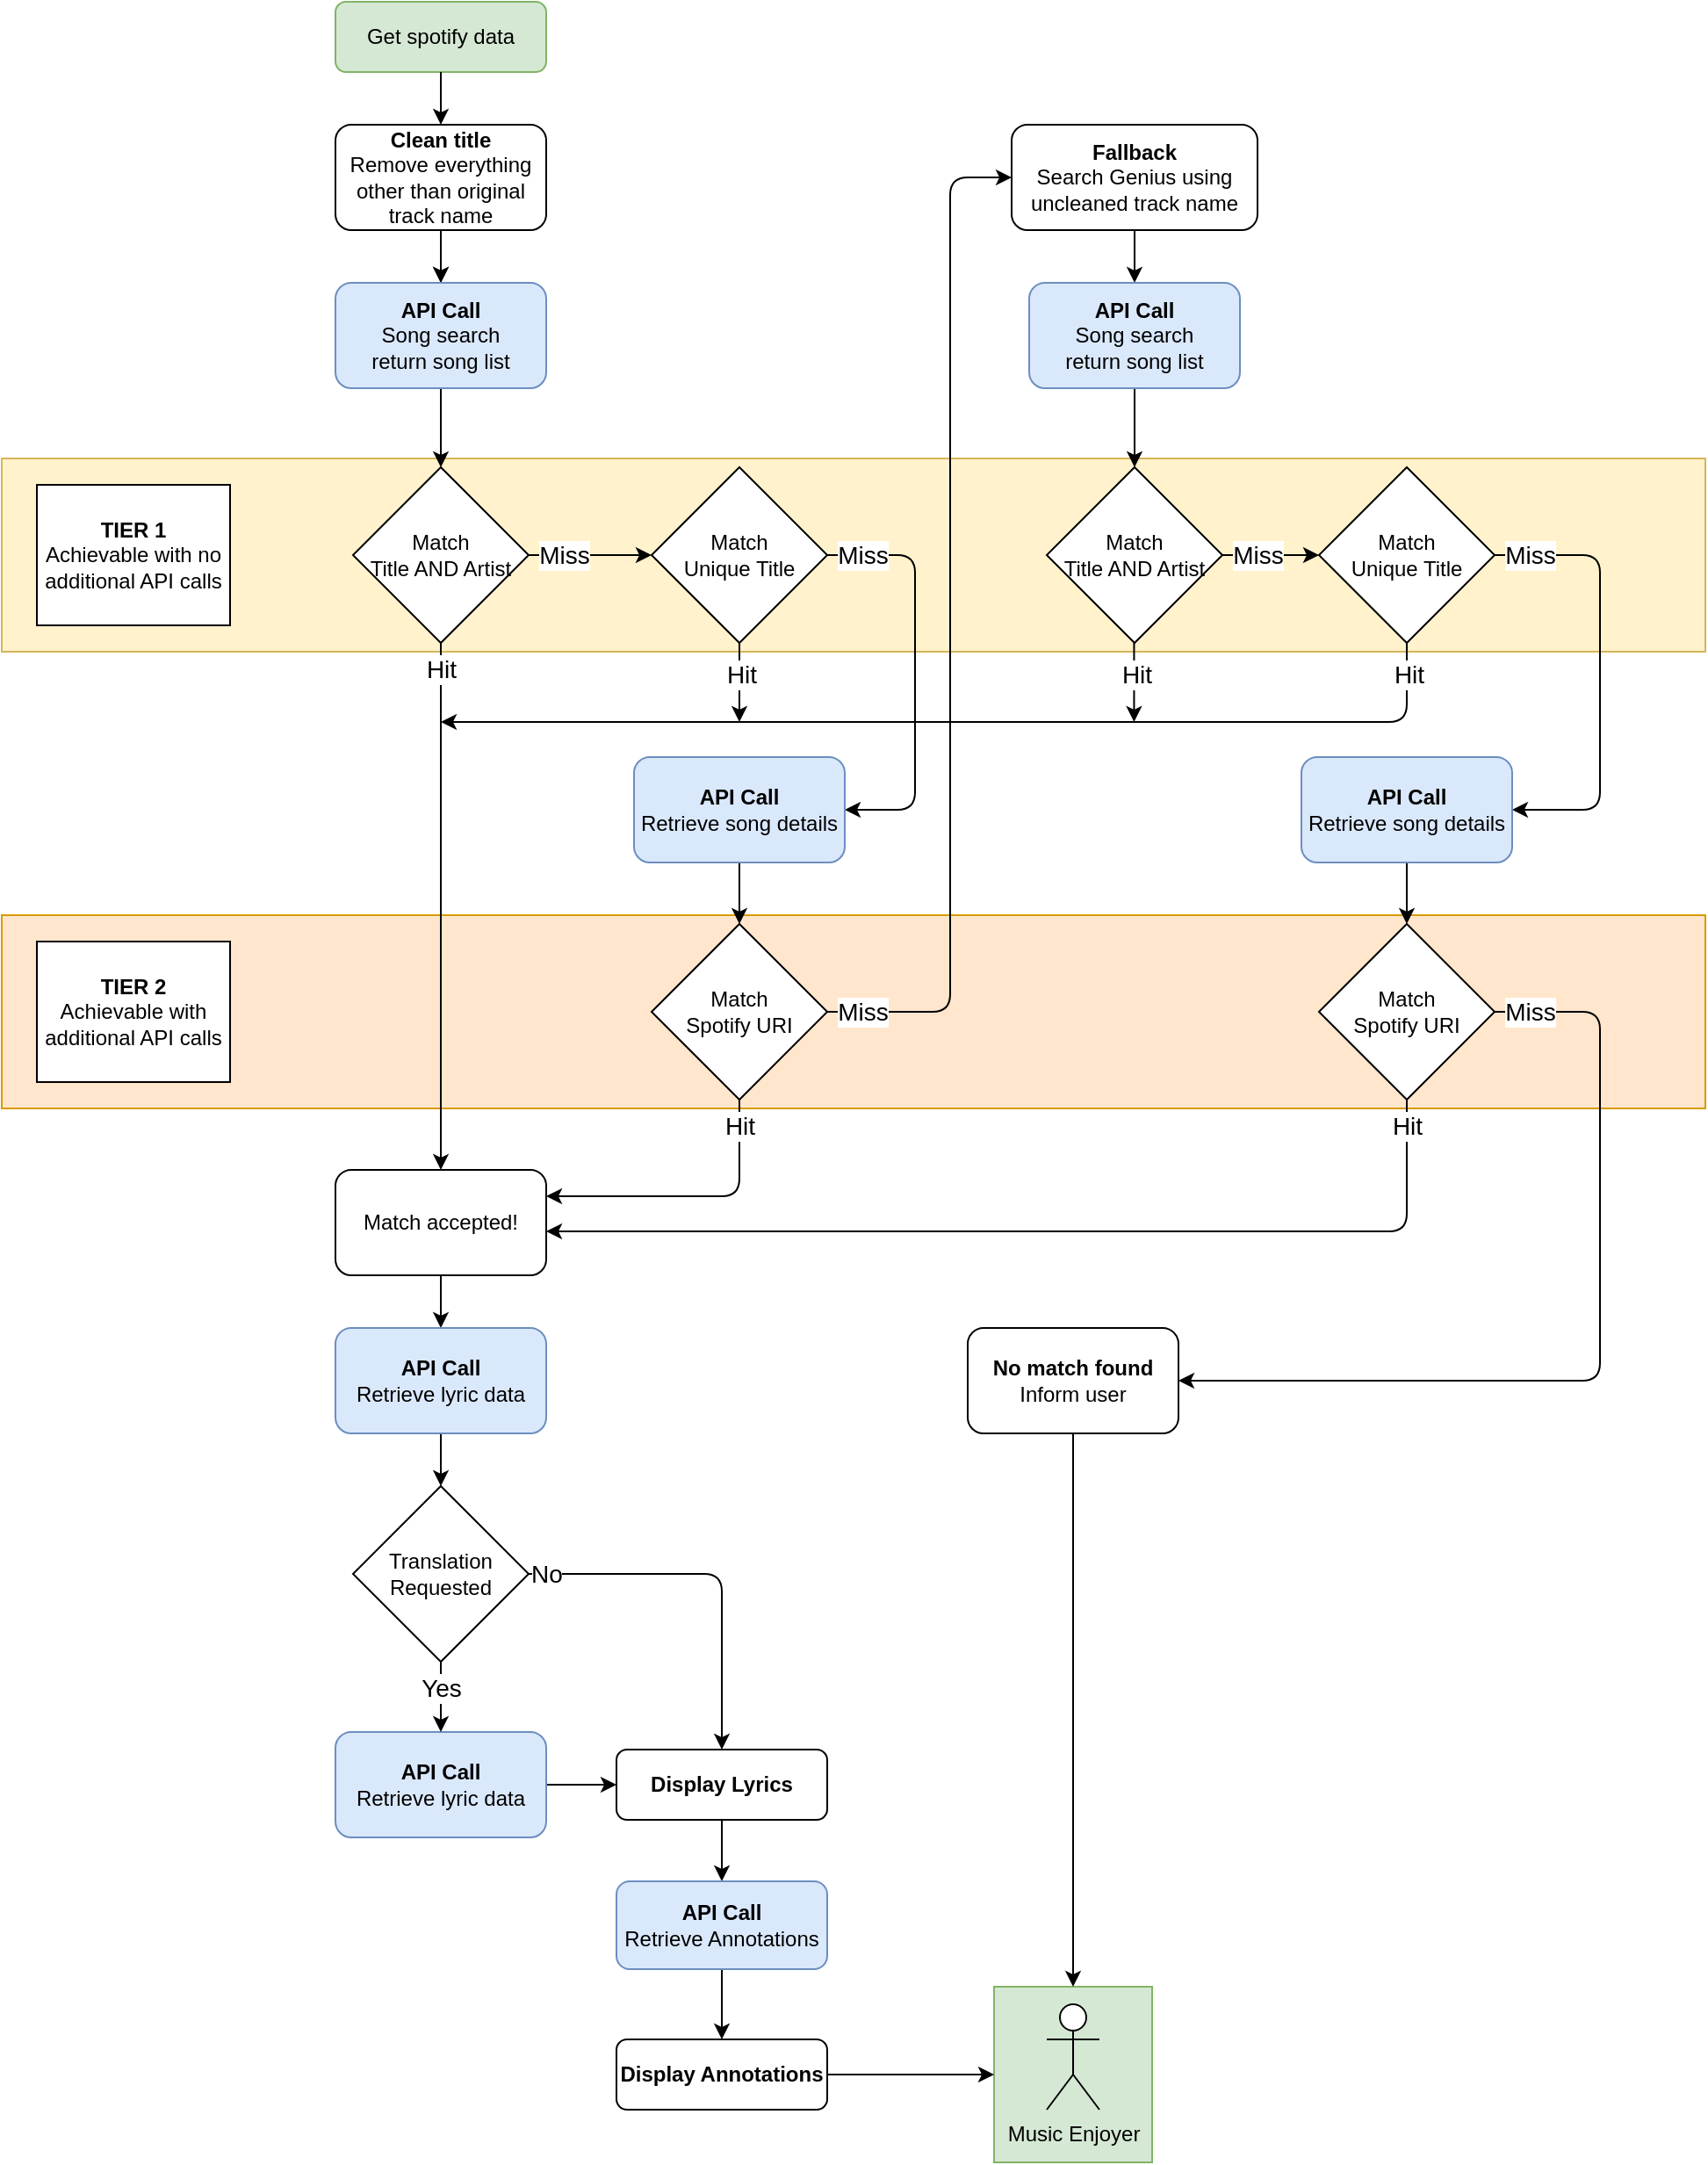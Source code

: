 <mxfile>
    <diagram id="RPtw3A49BTOwBg8Jp9t4" name="Page-1">
        <mxGraphModel dx="1732" dy="1047" grid="1" gridSize="10" guides="1" tooltips="1" connect="1" arrows="1" fold="1" page="1" pageScale="1" pageWidth="1200" pageHeight="2000" math="0" shadow="0">
            <root>
                <mxCell id="0"/>
                <mxCell id="1" parent="0"/>
                <mxCell id="45" value="" style="rounded=0;whiteSpace=wrap;html=1;shadow=0;glass=0;sketch=0;fillColor=#d5e8d4;strokeColor=#82b366;" parent="1" vertex="1">
                    <mxGeometry x="695" y="1270" width="90" height="100" as="geometry"/>
                </mxCell>
                <mxCell id="13" value="" style="rounded=0;whiteSpace=wrap;html=1;fillColor=#ffe6cc;strokeColor=#d79b00;glass=0;shadow=0;movable=0;resizable=0;rotatable=0;deletable=0;editable=0;connectable=0;" parent="1" vertex="1">
                    <mxGeometry x="130" y="660" width="970" height="110" as="geometry"/>
                </mxCell>
                <mxCell id="11" value="" style="rounded=0;whiteSpace=wrap;html=1;fillColor=#fff2cc;strokeColor=#d6b656;glass=0;shadow=0;movable=0;resizable=0;rotatable=0;deletable=0;editable=0;connectable=0;" parent="1" vertex="1">
                    <mxGeometry x="130" y="400" width="970" height="110" as="geometry"/>
                </mxCell>
                <mxCell id="2" value="Get spotify data" style="rounded=1;whiteSpace=wrap;html=1;fillColor=#d5e8d4;strokeColor=#82b366;" parent="1" vertex="1">
                    <mxGeometry x="320" y="140" width="120" height="40" as="geometry"/>
                </mxCell>
                <mxCell id="3" value="" style="endArrow=classic;html=1;exitX=0.5;exitY=1;exitDx=0;exitDy=0;entryX=0.5;entryY=0;entryDx=0;entryDy=0;" parent="1" source="2" target="4" edge="1">
                    <mxGeometry width="50" height="50" relative="1" as="geometry">
                        <mxPoint x="440" y="330" as="sourcePoint"/>
                        <mxPoint x="380" y="230" as="targetPoint"/>
                    </mxGeometry>
                </mxCell>
                <mxCell id="8" value="" style="edgeStyle=none;html=1;" parent="1" source="4" target="7" edge="1">
                    <mxGeometry relative="1" as="geometry"/>
                </mxCell>
                <mxCell id="43" value="" style="edgeStyle=none;html=1;" parent="1" source="4" target="7" edge="1">
                    <mxGeometry relative="1" as="geometry"/>
                </mxCell>
                <mxCell id="4" value="&lt;b&gt;Clean title&lt;/b&gt;&lt;br&gt;Remove everything other than original track name" style="rounded=1;whiteSpace=wrap;html=1;" parent="1" vertex="1">
                    <mxGeometry x="320" y="210" width="120" height="60" as="geometry"/>
                </mxCell>
                <mxCell id="32" value="" style="edgeStyle=none;html=1;" parent="1" source="5" target="31" edge="1">
                    <mxGeometry relative="1" as="geometry"/>
                </mxCell>
                <mxCell id="5" value="&lt;b&gt;Fallback&lt;/b&gt;&lt;br&gt;Search Genius using uncleaned track name" style="rounded=1;whiteSpace=wrap;html=1;" parent="1" vertex="1">
                    <mxGeometry x="705" y="210" width="140" height="60" as="geometry"/>
                </mxCell>
                <mxCell id="6" value="Music Enjoyer" style="shape=umlActor;verticalLabelPosition=bottom;verticalAlign=top;html=1;outlineConnect=0;" parent="1" vertex="1">
                    <mxGeometry x="725" y="1280" width="30" height="60" as="geometry"/>
                </mxCell>
                <mxCell id="10" value="" style="edgeStyle=none;html=1;" parent="1" source="7" target="9" edge="1">
                    <mxGeometry relative="1" as="geometry"/>
                </mxCell>
                <mxCell id="7" value="&lt;b&gt;API Call&lt;/b&gt;&lt;br&gt;Song search&lt;br&gt;return song list" style="rounded=1;whiteSpace=wrap;html=1;fillColor=#dae8fc;strokeColor=#6c8ebf;" parent="1" vertex="1">
                    <mxGeometry x="320" y="300" width="120" height="60" as="geometry"/>
                </mxCell>
                <mxCell id="9" value="Match&lt;br&gt;Title AND Artist" style="rhombus;whiteSpace=wrap;html=1;" parent="1" vertex="1">
                    <mxGeometry x="330" y="405" width="100" height="100" as="geometry"/>
                </mxCell>
                <mxCell id="12" value="&lt;b&gt;TIER 1&lt;/b&gt;&lt;br&gt;Achievable with no additional API calls" style="rounded=0;whiteSpace=wrap;html=1;shadow=0;glass=0;sketch=0;" parent="1" vertex="1">
                    <mxGeometry x="150" y="415" width="110" height="80" as="geometry"/>
                </mxCell>
                <mxCell id="14" value="&lt;b&gt;TIER 2&lt;/b&gt;&lt;br&gt;Achievable with additional API calls" style="rounded=0;whiteSpace=wrap;html=1;shadow=0;glass=0;sketch=0;" parent="1" vertex="1">
                    <mxGeometry x="150" y="675" width="110" height="80" as="geometry"/>
                </mxCell>
                <mxCell id="37" value="" style="edgeStyle=none;html=1;" parent="1" source="15" target="16" edge="1">
                    <mxGeometry relative="1" as="geometry"/>
                </mxCell>
                <mxCell id="15" value="Match accepted!" style="rounded=1;whiteSpace=wrap;html=1;shadow=0;glass=0;sketch=0;" parent="1" vertex="1">
                    <mxGeometry x="320" y="805" width="120" height="60" as="geometry"/>
                </mxCell>
                <mxCell id="38" value="" style="edgeStyle=none;html=1;" parent="1" source="16" target="36" edge="1">
                    <mxGeometry relative="1" as="geometry"/>
                </mxCell>
                <mxCell id="16" value="&lt;span&gt;&lt;b&gt;API Call&lt;/b&gt;&lt;br&gt;&lt;/span&gt;Retrieve lyric data" style="rounded=1;whiteSpace=wrap;html=1;shadow=0;glass=0;sketch=0;fontStyle=0;fillColor=#dae8fc;strokeColor=#6c8ebf;" parent="1" vertex="1">
                    <mxGeometry x="320" y="895" width="120" height="60" as="geometry"/>
                </mxCell>
                <mxCell id="78" value="" style="edgeStyle=none;html=1;" parent="1" source="21" target="52" edge="1">
                    <mxGeometry relative="1" as="geometry"/>
                </mxCell>
                <mxCell id="21" value="&lt;b&gt;API Call&lt;/b&gt;&lt;br&gt;Retrieve lyric data" style="rounded=1;whiteSpace=wrap;html=1;fillColor=#dae8fc;strokeColor=#6c8ebf;" parent="1" vertex="1">
                    <mxGeometry x="320" y="1125" width="120" height="60" as="geometry"/>
                </mxCell>
                <mxCell id="22" value="" style="endArrow=classic;html=1;exitX=0.5;exitY=1;exitDx=0;exitDy=0;entryX=0.5;entryY=0;entryDx=0;entryDy=0;" parent="1" source="9" target="15" edge="1">
                    <mxGeometry relative="1" as="geometry">
                        <mxPoint x="510" y="750" as="sourcePoint"/>
                        <mxPoint x="610" y="750" as="targetPoint"/>
                    </mxGeometry>
                </mxCell>
                <mxCell id="23" value="Hit" style="edgeLabel;resizable=0;html=1;align=center;verticalAlign=middle;rounded=0;shadow=0;glass=0;sketch=0;fontSize=14;" parent="22" connectable="0" vertex="1">
                    <mxGeometry relative="1" as="geometry">
                        <mxPoint y="-135" as="offset"/>
                    </mxGeometry>
                </mxCell>
                <mxCell id="24" value="" style="endArrow=classic;html=1;exitX=1;exitY=0.5;exitDx=0;exitDy=0;entryX=0;entryY=0.5;entryDx=0;entryDy=0;" parent="1" source="9" target="26" edge="1">
                    <mxGeometry relative="1" as="geometry">
                        <mxPoint x="520" y="760" as="sourcePoint"/>
                        <mxPoint x="800" y="490" as="targetPoint"/>
                    </mxGeometry>
                </mxCell>
                <mxCell id="25" value="Miss" style="edgeLabel;resizable=0;html=1;align=center;verticalAlign=middle;rounded=0;shadow=0;glass=0;sketch=0;fontSize=14;" parent="24" connectable="0" vertex="1">
                    <mxGeometry relative="1" as="geometry">
                        <mxPoint x="-15" as="offset"/>
                    </mxGeometry>
                </mxCell>
                <mxCell id="125" style="edgeStyle=none;html=1;exitX=1;exitY=0.5;exitDx=0;exitDy=0;entryX=1;entryY=0.5;entryDx=0;entryDy=0;" edge="1" parent="1" source="26" target="92">
                    <mxGeometry relative="1" as="geometry">
                        <Array as="points">
                            <mxPoint x="650" y="455"/>
                            <mxPoint x="650" y="600"/>
                        </Array>
                    </mxGeometry>
                </mxCell>
                <mxCell id="26" value="Match&lt;br&gt;Unique Title" style="rhombus;whiteSpace=wrap;html=1;" parent="1" vertex="1">
                    <mxGeometry x="500" y="405" width="100" height="100" as="geometry"/>
                </mxCell>
                <mxCell id="70" value="" style="edgeStyle=none;html=1;" parent="1" source="31" target="57" edge="1">
                    <mxGeometry relative="1" as="geometry"/>
                </mxCell>
                <mxCell id="31" value="&lt;b&gt;API Call&lt;/b&gt;&lt;br&gt;Song search&lt;br&gt;return song list" style="rounded=1;whiteSpace=wrap;html=1;fillColor=#dae8fc;strokeColor=#6c8ebf;" parent="1" vertex="1">
                    <mxGeometry x="715" y="300" width="120" height="60" as="geometry"/>
                </mxCell>
                <mxCell id="90" style="edgeStyle=none;html=1;exitX=0.5;exitY=1;exitDx=0;exitDy=0;" parent="1" source="33" target="45" edge="1">
                    <mxGeometry relative="1" as="geometry"/>
                </mxCell>
                <mxCell id="33" value="&lt;b&gt;No match found&lt;/b&gt;&lt;br&gt;Inform user" style="rounded=1;whiteSpace=wrap;html=1;" parent="1" vertex="1">
                    <mxGeometry x="680" y="895" width="120" height="60" as="geometry"/>
                </mxCell>
                <mxCell id="36" value="Translation Requested" style="rhombus;whiteSpace=wrap;html=1;" parent="1" vertex="1">
                    <mxGeometry x="330" y="985" width="100" height="100" as="geometry"/>
                </mxCell>
                <mxCell id="127" style="edgeStyle=none;html=1;exitX=1;exitY=0.5;exitDx=0;exitDy=0;entryX=0;entryY=0.5;entryDx=0;entryDy=0;" edge="1" parent="1" source="47" target="5">
                    <mxGeometry relative="1" as="geometry">
                        <Array as="points">
                            <mxPoint x="670" y="715"/>
                            <mxPoint x="670" y="240"/>
                        </Array>
                    </mxGeometry>
                </mxCell>
                <mxCell id="47" value="Match&lt;br&gt;Spotify URI" style="rhombus;whiteSpace=wrap;html=1;" parent="1" vertex="1">
                    <mxGeometry x="500" y="665" width="100" height="100" as="geometry"/>
                </mxCell>
                <mxCell id="85" value="" style="edgeStyle=none;html=1;" parent="1" source="52" target="53" edge="1">
                    <mxGeometry relative="1" as="geometry"/>
                </mxCell>
                <mxCell id="52" value="&lt;b&gt;Display Lyrics&lt;br&gt;&lt;/b&gt;" style="rounded=1;whiteSpace=wrap;html=1;" parent="1" vertex="1">
                    <mxGeometry x="480" y="1135" width="120" height="40" as="geometry"/>
                </mxCell>
                <mxCell id="86" value="" style="edgeStyle=none;html=1;" parent="1" source="53" target="84" edge="1">
                    <mxGeometry relative="1" as="geometry"/>
                </mxCell>
                <mxCell id="53" value="&lt;b&gt;API Call&lt;/b&gt;&lt;br&gt;Retrieve Annotations" style="rounded=1;whiteSpace=wrap;html=1;fillColor=#dae8fc;strokeColor=#6c8ebf;" parent="1" vertex="1">
                    <mxGeometry x="480" y="1210" width="120" height="50" as="geometry"/>
                </mxCell>
                <mxCell id="54" value="" style="endArrow=classic;html=1;exitX=0.5;exitY=1;exitDx=0;exitDy=0;entryX=1;entryY=0.25;entryDx=0;entryDy=0;" parent="1" source="47" target="15" edge="1">
                    <mxGeometry relative="1" as="geometry">
                        <mxPoint x="570" y="955" as="sourcePoint"/>
                        <mxPoint x="670" y="955" as="targetPoint"/>
                        <Array as="points">
                            <mxPoint x="550" y="820"/>
                        </Array>
                    </mxGeometry>
                </mxCell>
                <mxCell id="55" value="Hit" style="edgeLabel;resizable=0;html=1;align=center;verticalAlign=middle;rounded=0;shadow=0;glass=0;sketch=0;fontSize=14;" parent="54" connectable="0" vertex="1">
                    <mxGeometry relative="1" as="geometry">
                        <mxPoint x="27" y="-40" as="offset"/>
                    </mxGeometry>
                </mxCell>
                <mxCell id="57" value="Match&lt;br&gt;Title AND Artist" style="rhombus;whiteSpace=wrap;html=1;" parent="1" vertex="1">
                    <mxGeometry x="725" y="405" width="100" height="100" as="geometry"/>
                </mxCell>
                <mxCell id="58" value="" style="endArrow=classic;html=1;exitX=1;exitY=0.5;exitDx=0;exitDy=0;entryX=0;entryY=0.5;entryDx=0;entryDy=0;" parent="1" source="57" target="69" edge="1">
                    <mxGeometry relative="1" as="geometry">
                        <mxPoint x="890" y="760" as="sourcePoint"/>
                        <mxPoint x="870" y="455" as="targetPoint"/>
                    </mxGeometry>
                </mxCell>
                <mxCell id="111" value="Miss" style="edgeLabel;resizable=0;html=1;align=center;verticalAlign=middle;rounded=0;shadow=0;glass=0;sketch=0;fontSize=14;" parent="58" connectable="0" vertex="1">
                    <mxGeometry relative="1" as="geometry">
                        <mxPoint x="-8" as="offset"/>
                    </mxGeometry>
                </mxCell>
                <mxCell id="135" style="edgeStyle=none;html=1;exitX=1;exitY=0.5;exitDx=0;exitDy=0;entryX=1;entryY=0.5;entryDx=0;entryDy=0;" edge="1" parent="1" source="64" target="33">
                    <mxGeometry relative="1" as="geometry">
                        <Array as="points">
                            <mxPoint x="1040" y="715"/>
                            <mxPoint x="1040" y="925"/>
                        </Array>
                    </mxGeometry>
                </mxCell>
                <mxCell id="64" value="Match&lt;br&gt;Spotify URI" style="rhombus;whiteSpace=wrap;html=1;" parent="1" vertex="1">
                    <mxGeometry x="880" y="665" width="100" height="100" as="geometry"/>
                </mxCell>
                <mxCell id="67" value="" style="endArrow=classic;html=1;exitX=0.5;exitY=1;exitDx=0;exitDy=0;" parent="1" source="64" edge="1">
                    <mxGeometry relative="1" as="geometry">
                        <mxPoint x="910" y="955" as="sourcePoint"/>
                        <mxPoint x="440" y="840" as="targetPoint"/>
                        <Array as="points">
                            <mxPoint x="930" y="840"/>
                        </Array>
                    </mxGeometry>
                </mxCell>
                <mxCell id="68" value="Hit" style="edgeLabel;resizable=0;html=1;align=center;verticalAlign=middle;rounded=0;shadow=0;glass=0;sketch=0;fontSize=14;" parent="67" connectable="0" vertex="1">
                    <mxGeometry relative="1" as="geometry">
                        <mxPoint x="207" y="-60" as="offset"/>
                    </mxGeometry>
                </mxCell>
                <mxCell id="133" style="edgeStyle=none;html=1;exitX=1;exitY=0.5;exitDx=0;exitDy=0;entryX=1;entryY=0.5;entryDx=0;entryDy=0;" edge="1" parent="1" source="69" target="95">
                    <mxGeometry relative="1" as="geometry">
                        <Array as="points">
                            <mxPoint x="1040" y="455"/>
                            <mxPoint x="1040" y="600"/>
                        </Array>
                    </mxGeometry>
                </mxCell>
                <mxCell id="69" value="Match&lt;br style=&quot;border-color: var(--border-color);&quot;&gt;Unique Title" style="rhombus;whiteSpace=wrap;html=1;" parent="1" vertex="1">
                    <mxGeometry x="880" y="405" width="100" height="100" as="geometry"/>
                </mxCell>
                <mxCell id="80" value="" style="endArrow=classic;html=1;exitX=0.5;exitY=1;exitDx=0;exitDy=0;entryX=0.5;entryY=0;entryDx=0;entryDy=0;" parent="1" source="36" target="21" edge="1">
                    <mxGeometry relative="1" as="geometry">
                        <mxPoint x="430" y="1080" as="sourcePoint"/>
                        <mxPoint x="530" y="1080" as="targetPoint"/>
                    </mxGeometry>
                </mxCell>
                <mxCell id="81" value="Yes" style="edgeLabel;resizable=0;html=1;align=center;verticalAlign=middle;rounded=0;shadow=0;glass=0;sketch=0;fontSize=14;" parent="80" connectable="0" vertex="1">
                    <mxGeometry relative="1" as="geometry">
                        <mxPoint y="-5" as="offset"/>
                    </mxGeometry>
                </mxCell>
                <mxCell id="82" value="" style="endArrow=classic;html=1;exitX=1;exitY=0.5;exitDx=0;exitDy=0;entryX=0.5;entryY=0;entryDx=0;entryDy=0;" parent="1" source="36" target="52" edge="1">
                    <mxGeometry relative="1" as="geometry">
                        <mxPoint x="440" y="1034.83" as="sourcePoint"/>
                        <mxPoint x="540" y="1034.83" as="targetPoint"/>
                        <Array as="points">
                            <mxPoint x="540" y="1035"/>
                        </Array>
                    </mxGeometry>
                </mxCell>
                <mxCell id="83" value="No" style="edgeLabel;resizable=0;html=1;align=center;verticalAlign=middle;rounded=0;shadow=0;glass=0;sketch=0;fontSize=14;" parent="82" connectable="0" vertex="1">
                    <mxGeometry relative="1" as="geometry">
                        <mxPoint x="-95" as="offset"/>
                    </mxGeometry>
                </mxCell>
                <mxCell id="91" style="edgeStyle=none;html=1;exitX=1;exitY=0.5;exitDx=0;exitDy=0;" parent="1" source="84" target="45" edge="1">
                    <mxGeometry relative="1" as="geometry"/>
                </mxCell>
                <mxCell id="84" value="&lt;b&gt;Display Annotations&lt;br&gt;&lt;/b&gt;" style="rounded=1;whiteSpace=wrap;html=1;" parent="1" vertex="1">
                    <mxGeometry x="480" y="1300" width="120" height="40" as="geometry"/>
                </mxCell>
                <mxCell id="94" value="" style="edgeStyle=none;html=1;" parent="1" source="92" target="47" edge="1">
                    <mxGeometry relative="1" as="geometry"/>
                </mxCell>
                <mxCell id="92" value="&lt;b&gt;API Call&lt;/b&gt;&lt;br&gt;Retrieve song details" style="rounded=1;whiteSpace=wrap;html=1;fillColor=#dae8fc;strokeColor=#6c8ebf;" parent="1" vertex="1">
                    <mxGeometry x="490" y="570" width="120" height="60" as="geometry"/>
                </mxCell>
                <mxCell id="96" value="" style="edgeStyle=none;html=1;" parent="1" source="95" target="64" edge="1">
                    <mxGeometry relative="1" as="geometry"/>
                </mxCell>
                <mxCell id="95" value="&lt;b&gt;API Call&lt;/b&gt;&lt;br&gt;Retrieve song details" style="rounded=1;whiteSpace=wrap;html=1;fillColor=#dae8fc;strokeColor=#6c8ebf;" parent="1" vertex="1">
                    <mxGeometry x="870" y="570" width="120" height="60" as="geometry"/>
                </mxCell>
                <mxCell id="115" value="Miss" style="edgeLabel;resizable=0;html=1;align=center;verticalAlign=middle;rounded=0;shadow=0;glass=0;sketch=0;fontSize=14;" parent="1" connectable="0" vertex="1">
                    <mxGeometry x="1000.001" y="715" as="geometry"/>
                </mxCell>
                <mxCell id="120" value="" style="endArrow=classic;html=1;exitX=0.5;exitY=1;exitDx=0;exitDy=0;" edge="1" parent="1" source="69">
                    <mxGeometry relative="1" as="geometry">
                        <mxPoint x="680" y="550" as="sourcePoint"/>
                        <mxPoint x="380" y="550" as="targetPoint"/>
                        <Array as="points">
                            <mxPoint x="930" y="550"/>
                        </Array>
                    </mxGeometry>
                </mxCell>
                <mxCell id="122" value="Hit" style="edgeLabel;resizable=0;html=1;align=center;verticalAlign=middle;rounded=0;shadow=0;glass=0;sketch=0;fontSize=14;" connectable="0" vertex="1" parent="1">
                    <mxGeometry x="929.999" y="530" as="geometry">
                        <mxPoint x="1" y="-7" as="offset"/>
                    </mxGeometry>
                </mxCell>
                <mxCell id="123" value="" style="endArrow=classic;html=1;exitX=0.5;exitY=1;exitDx=0;exitDy=0;" edge="1" parent="1" source="26">
                    <mxGeometry relative="1" as="geometry">
                        <mxPoint x="530" y="530" as="sourcePoint"/>
                        <mxPoint x="550" y="550" as="targetPoint"/>
                    </mxGeometry>
                </mxCell>
                <mxCell id="126" value="Miss" style="edgeLabel;resizable=0;html=1;align=center;verticalAlign=middle;rounded=0;shadow=0;glass=0;sketch=0;fontSize=14;" connectable="0" vertex="1" parent="1">
                    <mxGeometry x="619.997" y="455" as="geometry"/>
                </mxCell>
                <mxCell id="128" value="Hit" style="edgeLabel;resizable=0;html=1;align=center;verticalAlign=middle;rounded=0;shadow=0;glass=0;sketch=0;fontSize=14;" connectable="0" vertex="1" parent="1">
                    <mxGeometry x="549.999" y="530" as="geometry">
                        <mxPoint x="1" y="-7" as="offset"/>
                    </mxGeometry>
                </mxCell>
                <mxCell id="129" value="Miss" style="edgeLabel;resizable=0;html=1;align=center;verticalAlign=middle;rounded=0;shadow=0;glass=0;sketch=0;fontSize=14;" connectable="0" vertex="1" parent="1">
                    <mxGeometry x="620.001" y="715" as="geometry"/>
                </mxCell>
                <mxCell id="130" value="" style="endArrow=classic;html=1;exitX=0.5;exitY=1;exitDx=0;exitDy=0;" edge="1" parent="1">
                    <mxGeometry relative="1" as="geometry">
                        <mxPoint x="774.72" y="505" as="sourcePoint"/>
                        <mxPoint x="774.72" y="550" as="targetPoint"/>
                    </mxGeometry>
                </mxCell>
                <mxCell id="131" value="Hit" style="edgeLabel;resizable=0;html=1;align=center;verticalAlign=middle;rounded=0;shadow=0;glass=0;sketch=0;fontSize=14;" connectable="0" vertex="1" parent="1">
                    <mxGeometry x="774.719" y="530" as="geometry">
                        <mxPoint x="1" y="-7" as="offset"/>
                    </mxGeometry>
                </mxCell>
                <mxCell id="134" value="Miss" style="edgeLabel;resizable=0;html=1;align=center;verticalAlign=middle;rounded=0;shadow=0;glass=0;sketch=0;fontSize=14;" connectable="0" vertex="1" parent="1">
                    <mxGeometry x="1000.0" y="455" as="geometry"/>
                </mxCell>
            </root>
        </mxGraphModel>
    </diagram>
</mxfile>